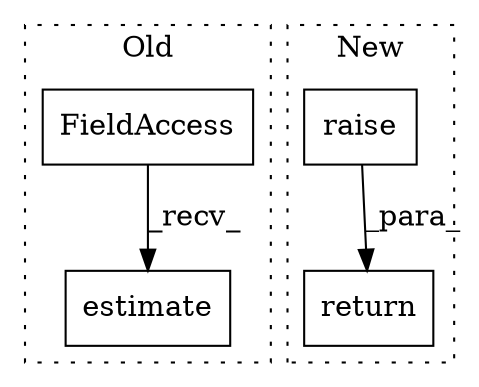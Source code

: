 digraph G {
subgraph cluster0 {
1 [label="estimate" a="32" s="1301,1316" l="9,1" shape="box"];
3 [label="FieldAccess" a="22" s="1282" l="18" shape="box"];
label = "Old";
style="dotted";
}
subgraph cluster1 {
2 [label="return" a="41" s="1006" l="7" shape="box"];
4 [label="raise" a="32" s="1013" l="7" shape="box"];
label = "New";
style="dotted";
}
3 -> 1 [label="_recv_"];
4 -> 2 [label="_para_"];
}